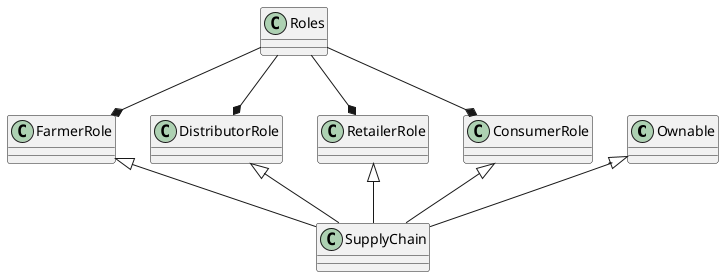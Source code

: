 @startuml

Ownable <|-- SupplyChain
FarmerRole <|-- SupplyChain
DistributorRole <|-- SupplyChain
RetailerRole <|-- SupplyChain
ConsumerRole <|-- SupplyChain
FarmerRole *-up- Roles
DistributorRole *-up- Roles
RetailerRole *-up- Roles
ConsumerRole *-up- Roles

@enduml
